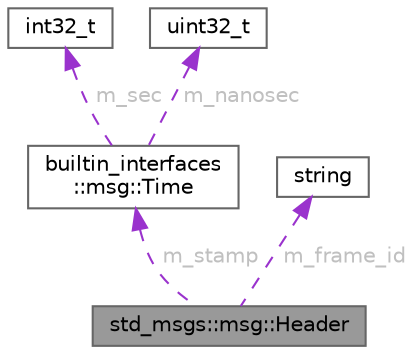 digraph "std_msgs::msg::Header"
{
 // INTERACTIVE_SVG=YES
 // LATEX_PDF_SIZE
  bgcolor="transparent";
  edge [fontname=Helvetica,fontsize=10,labelfontname=Helvetica,labelfontsize=10];
  node [fontname=Helvetica,fontsize=10,shape=box,height=0.2,width=0.4];
  Node1 [id="Node000001",label="std_msgs::msg::Header",height=0.2,width=0.4,color="gray40", fillcolor="grey60", style="filled", fontcolor="black",tooltip="This class represents the structure Header defined by the user in the IDL file."];
  Node2 -> Node1 [id="edge1_Node000001_Node000002",dir="back",color="darkorchid3",style="dashed",tooltip=" ",label=" m_stamp",fontcolor="grey" ];
  Node2 [id="Node000002",label="builtin_interfaces\l::msg::Time",height=0.2,width=0.4,color="gray40", fillcolor="white", style="filled",URL="$da/d39/classbuiltin__interfaces_1_1msg_1_1Time.html",tooltip="This class represents the structure Time defined by the user in the IDL file."];
  Node3 -> Node2 [id="edge2_Node000002_Node000003",dir="back",color="darkorchid3",style="dashed",tooltip=" ",label=" m_sec",fontcolor="grey" ];
  Node3 [id="Node000003",label="int32_t",height=0.2,width=0.4,color="gray40", fillcolor="white", style="filled",tooltip=" "];
  Node4 -> Node2 [id="edge3_Node000002_Node000004",dir="back",color="darkorchid3",style="dashed",tooltip=" ",label=" m_nanosec",fontcolor="grey" ];
  Node4 [id="Node000004",label="uint32_t",height=0.2,width=0.4,color="gray40", fillcolor="white", style="filled",tooltip=" "];
  Node5 -> Node1 [id="edge4_Node000001_Node000005",dir="back",color="darkorchid3",style="dashed",tooltip=" ",label=" m_frame_id",fontcolor="grey" ];
  Node5 [id="Node000005",label="string",height=0.2,width=0.4,color="gray40", fillcolor="white", style="filled",tooltip=" "];
}
